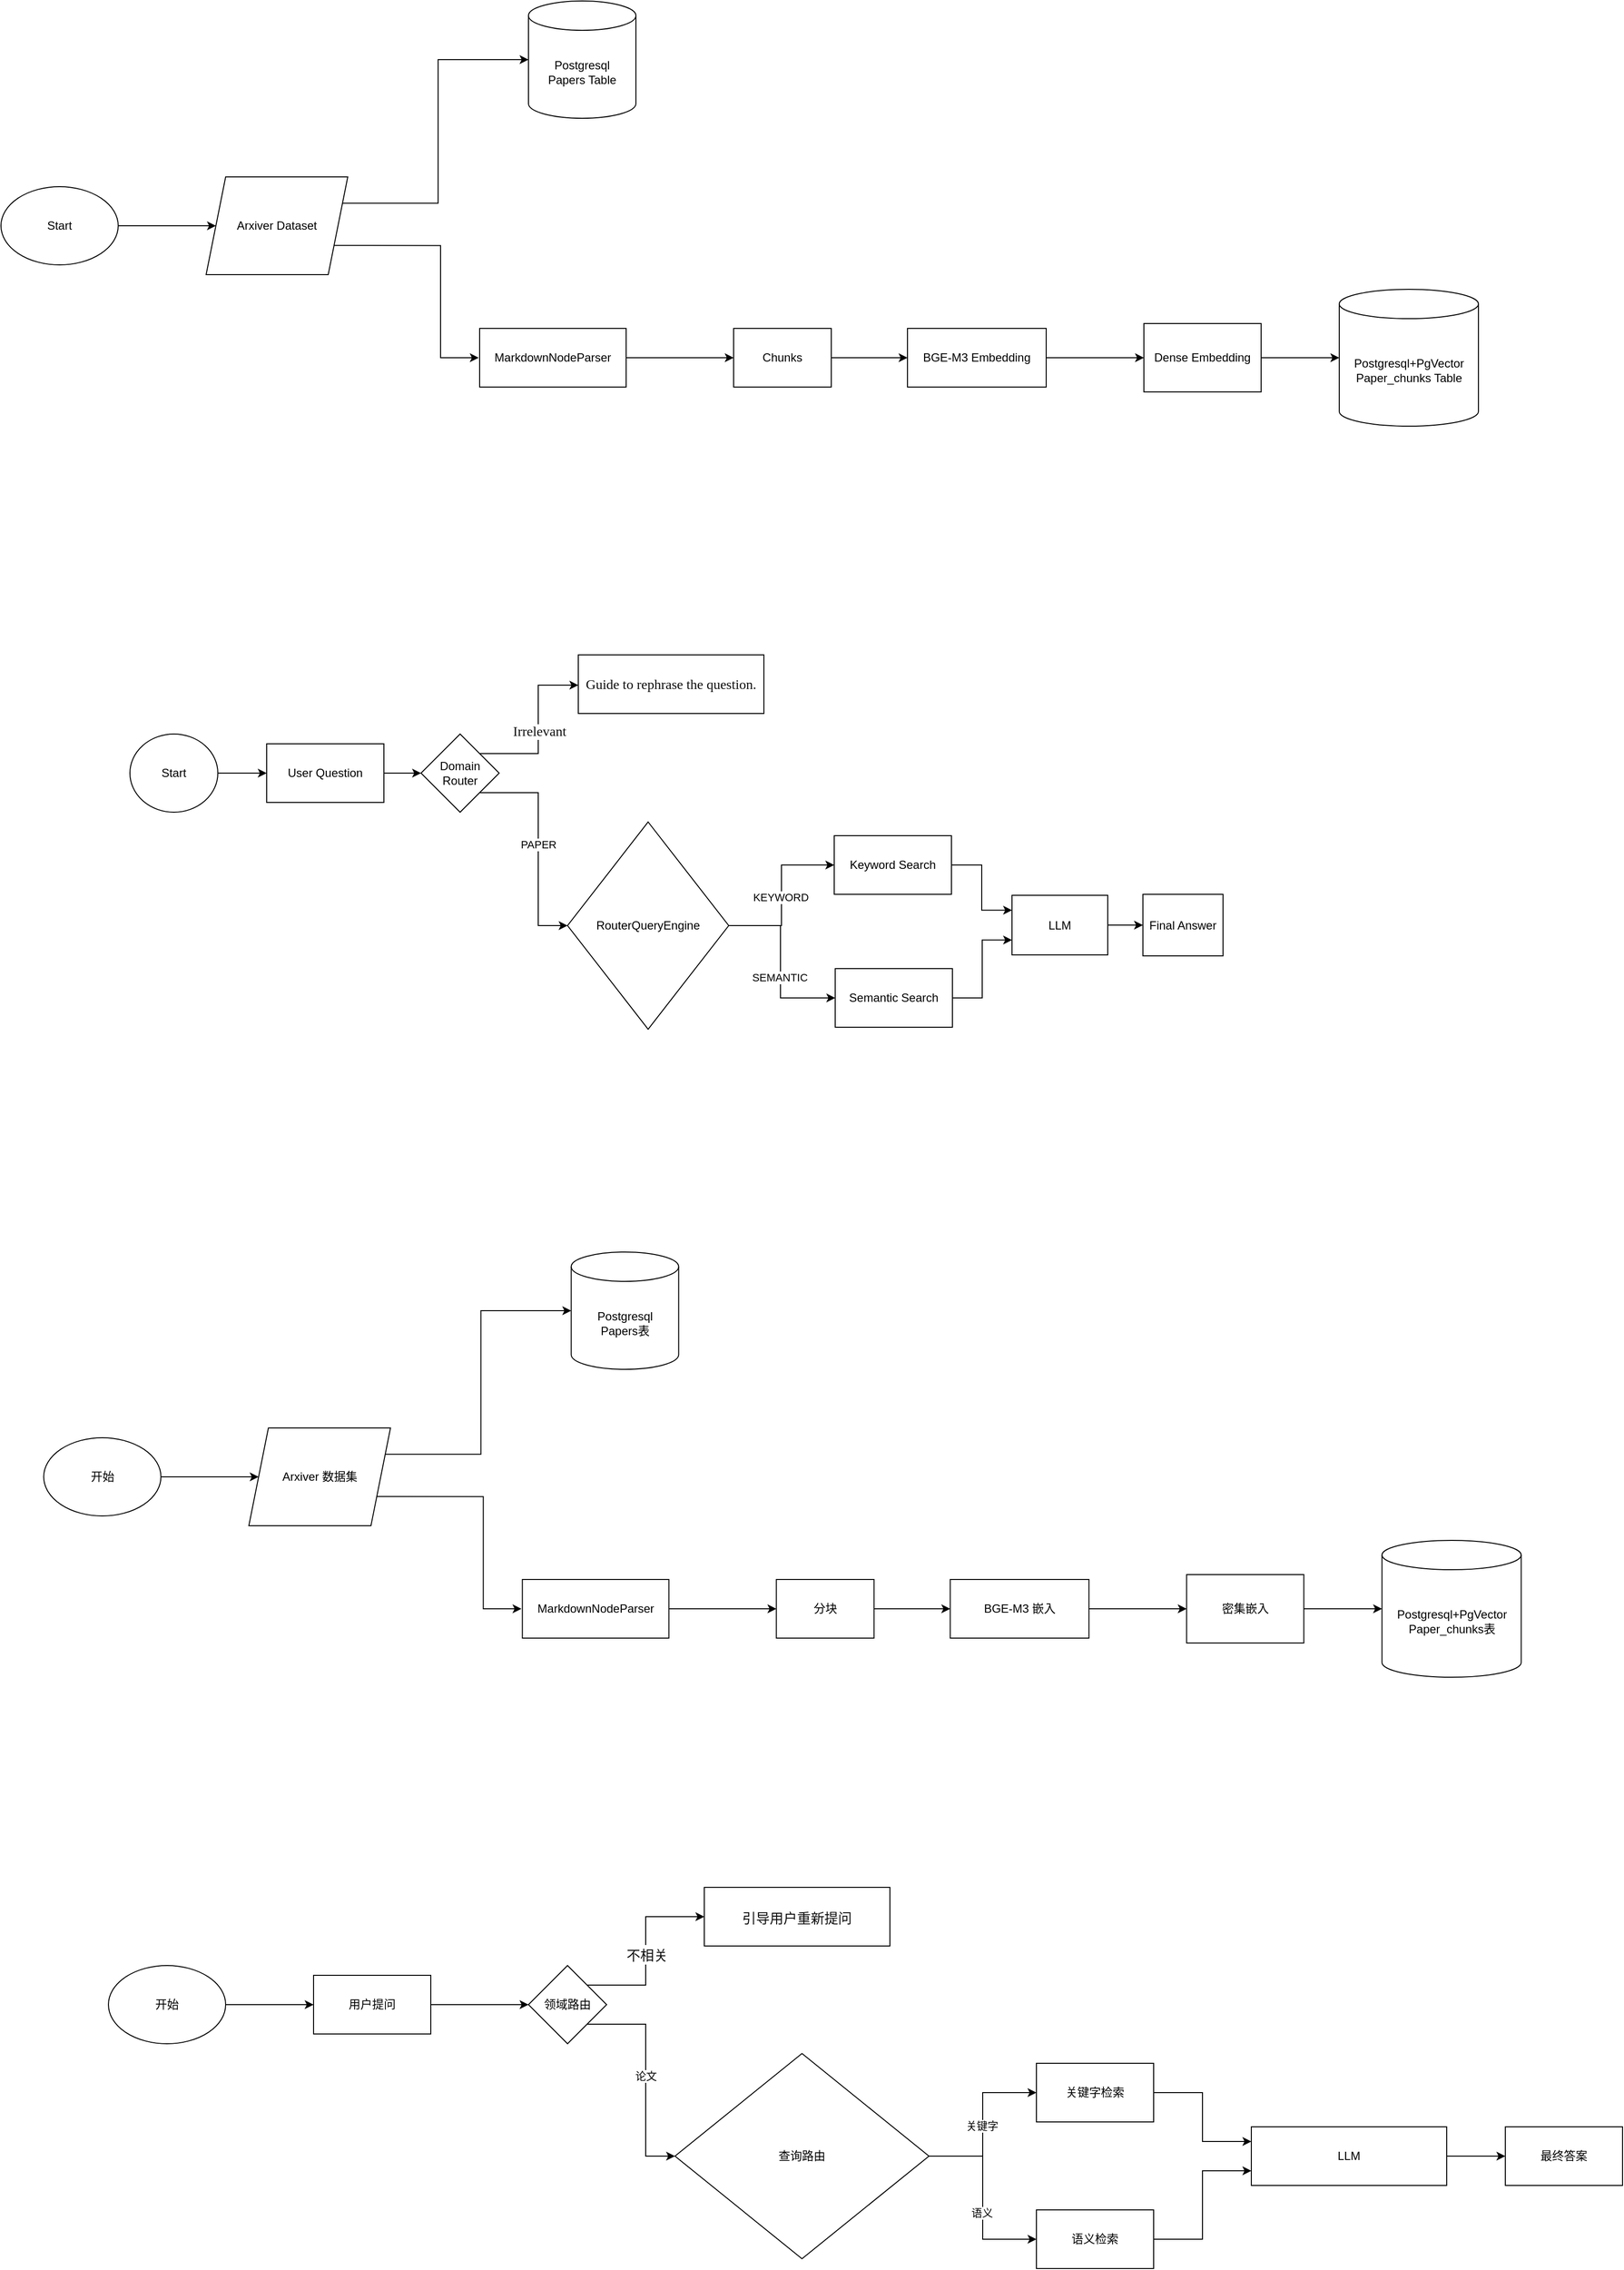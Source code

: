 <mxfile version="25.0.1">
  <diagram name="Page-1" id="H1nWyz-zGky99hEOMY2M">
    <mxGraphModel dx="1129" dy="546" grid="0" gridSize="10" guides="0" tooltips="1" connect="1" arrows="1" fold="1" page="0" pageScale="1" pageWidth="850" pageHeight="1100" math="0" shadow="0">
      <root>
        <mxCell id="0" />
        <mxCell id="1" parent="0" />
        <mxCell id="X-DavWtna-uUhui-5MiI-4" value="Postgresql&lt;div&gt;Papers Table&lt;/div&gt;" style="shape=cylinder3;whiteSpace=wrap;html=1;boundedLbl=1;backgroundOutline=1;size=15;" parent="1" vertex="1">
          <mxGeometry x="550" y="70" width="110" height="120" as="geometry" />
        </mxCell>
        <mxCell id="X-DavWtna-uUhui-5MiI-27" style="edgeStyle=orthogonalEdgeStyle;rounded=0;orthogonalLoop=1;jettySize=auto;html=1;exitX=1;exitY=0.5;exitDx=0;exitDy=0;entryX=0;entryY=0.5;entryDx=0;entryDy=0;" parent="1" source="X-DavWtna-uUhui-5MiI-6" target="X-DavWtna-uUhui-5MiI-7" edge="1">
          <mxGeometry relative="1" as="geometry" />
        </mxCell>
        <mxCell id="X-DavWtna-uUhui-5MiI-6" value="MarkdownNodeParser" style="rounded=0;whiteSpace=wrap;html=1;" parent="1" vertex="1">
          <mxGeometry x="500" y="405" width="150" height="60" as="geometry" />
        </mxCell>
        <mxCell id="X-DavWtna-uUhui-5MiI-28" style="edgeStyle=orthogonalEdgeStyle;rounded=0;orthogonalLoop=1;jettySize=auto;html=1;exitX=1;exitY=0.5;exitDx=0;exitDy=0;" parent="1" source="X-DavWtna-uUhui-5MiI-7" target="X-DavWtna-uUhui-5MiI-9" edge="1">
          <mxGeometry relative="1" as="geometry" />
        </mxCell>
        <mxCell id="X-DavWtna-uUhui-5MiI-7" value="Chunks" style="rounded=0;whiteSpace=wrap;html=1;" parent="1" vertex="1">
          <mxGeometry x="760" y="405" width="100" height="60" as="geometry" />
        </mxCell>
        <mxCell id="X-DavWtna-uUhui-5MiI-29" style="edgeStyle=orthogonalEdgeStyle;rounded=0;orthogonalLoop=1;jettySize=auto;html=1;exitX=1;exitY=0.5;exitDx=0;exitDy=0;entryX=0;entryY=0.5;entryDx=0;entryDy=0;" parent="1" source="X-DavWtna-uUhui-5MiI-9" target="X-DavWtna-uUhui-5MiI-10" edge="1">
          <mxGeometry relative="1" as="geometry" />
        </mxCell>
        <mxCell id="X-DavWtna-uUhui-5MiI-9" value="BGE-M3 Embedding" style="rounded=0;whiteSpace=wrap;html=1;" parent="1" vertex="1">
          <mxGeometry x="938" y="405" width="142" height="60" as="geometry" />
        </mxCell>
        <mxCell id="X-DavWtna-uUhui-5MiI-10" value="Dense Embedding" style="rounded=0;whiteSpace=wrap;html=1;" parent="1" vertex="1">
          <mxGeometry x="1180" y="400" width="120" height="70" as="geometry" />
        </mxCell>
        <mxCell id="X-DavWtna-uUhui-5MiI-11" value="Postgresql+PgVector&lt;div&gt;Paper_chunks Table&lt;/div&gt;" style="shape=cylinder3;whiteSpace=wrap;html=1;boundedLbl=1;backgroundOutline=1;size=15;" parent="1" vertex="1">
          <mxGeometry x="1380" y="365" width="142.5" height="140" as="geometry" />
        </mxCell>
        <mxCell id="X-DavWtna-uUhui-5MiI-20" style="edgeStyle=orthogonalEdgeStyle;rounded=0;orthogonalLoop=1;jettySize=auto;html=1;entryX=0;entryY=0.5;entryDx=0;entryDy=0;" parent="1" source="X-DavWtna-uUhui-5MiI-18" target="X-DavWtna-uUhui-5MiI-19" edge="1">
          <mxGeometry relative="1" as="geometry" />
        </mxCell>
        <mxCell id="X-DavWtna-uUhui-5MiI-18" value="Start" style="ellipse;whiteSpace=wrap;html=1;" parent="1" vertex="1">
          <mxGeometry x="10" y="260" width="120" height="80" as="geometry" />
        </mxCell>
        <mxCell id="X-DavWtna-uUhui-5MiI-26" style="edgeStyle=orthogonalEdgeStyle;rounded=0;orthogonalLoop=1;jettySize=auto;html=1;exitX=1;exitY=0.75;exitDx=0;exitDy=0;entryX=0;entryY=0.5;entryDx=0;entryDy=0;" parent="1" edge="1">
          <mxGeometry relative="1" as="geometry">
            <mxPoint x="349.998" y="320.161" as="sourcePoint" />
            <mxPoint x="499.03" y="435" as="targetPoint" />
            <Array as="points">
              <mxPoint x="460" y="320" />
              <mxPoint x="460" y="435" />
            </Array>
          </mxGeometry>
        </mxCell>
        <mxCell id="X-DavWtna-uUhui-5MiI-19" value="Arxiver Dataset" style="shape=parallelogram;perimeter=parallelogramPerimeter;whiteSpace=wrap;html=1;fixedSize=1;" parent="1" vertex="1">
          <mxGeometry x="220" y="250" width="145" height="100" as="geometry" />
        </mxCell>
        <mxCell id="X-DavWtna-uUhui-5MiI-23" style="edgeStyle=orthogonalEdgeStyle;rounded=0;orthogonalLoop=1;jettySize=auto;html=1;exitX=1;exitY=0.25;exitDx=0;exitDy=0;entryX=0;entryY=0.5;entryDx=0;entryDy=0;entryPerimeter=0;" parent="1" source="X-DavWtna-uUhui-5MiI-19" target="X-DavWtna-uUhui-5MiI-4" edge="1">
          <mxGeometry relative="1" as="geometry">
            <mxPoint x="520" y="140" as="targetPoint" />
          </mxGeometry>
        </mxCell>
        <mxCell id="X-DavWtna-uUhui-5MiI-30" style="edgeStyle=orthogonalEdgeStyle;rounded=0;orthogonalLoop=1;jettySize=auto;html=1;exitX=1;exitY=0.5;exitDx=0;exitDy=0;entryX=0;entryY=0.5;entryDx=0;entryDy=0;entryPerimeter=0;" parent="1" source="X-DavWtna-uUhui-5MiI-10" target="X-DavWtna-uUhui-5MiI-11" edge="1">
          <mxGeometry relative="1" as="geometry" />
        </mxCell>
        <mxCell id="X-DavWtna-uUhui-5MiI-44" style="edgeStyle=orthogonalEdgeStyle;rounded=0;orthogonalLoop=1;jettySize=auto;html=1;exitX=1;exitY=0.5;exitDx=0;exitDy=0;entryX=0;entryY=0.5;entryDx=0;entryDy=0;" parent="1" source="X-DavWtna-uUhui-5MiI-32" target="X-DavWtna-uUhui-5MiI-33" edge="1">
          <mxGeometry relative="1" as="geometry" />
        </mxCell>
        <mxCell id="X-DavWtna-uUhui-5MiI-32" value="Start" style="ellipse;whiteSpace=wrap;html=1;" parent="1" vertex="1">
          <mxGeometry x="142" y="820" width="90" height="80" as="geometry" />
        </mxCell>
        <mxCell id="X-DavWtna-uUhui-5MiI-45" style="edgeStyle=orthogonalEdgeStyle;rounded=0;orthogonalLoop=1;jettySize=auto;html=1;exitX=1;exitY=0.5;exitDx=0;exitDy=0;entryX=0;entryY=0.5;entryDx=0;entryDy=0;" parent="1" source="X-DavWtna-uUhui-5MiI-33" target="X-DavWtna-uUhui-5MiI-34" edge="1">
          <mxGeometry relative="1" as="geometry" />
        </mxCell>
        <mxCell id="X-DavWtna-uUhui-5MiI-33" value="User Question" style="rounded=0;whiteSpace=wrap;html=1;" parent="1" vertex="1">
          <mxGeometry x="282" y="830" width="120" height="60" as="geometry" />
        </mxCell>
        <mxCell id="X-DavWtna-uUhui-5MiI-46" style="edgeStyle=orthogonalEdgeStyle;rounded=0;orthogonalLoop=1;jettySize=auto;html=1;exitX=1;exitY=0;exitDx=0;exitDy=0;" parent="1" source="X-DavWtna-uUhui-5MiI-34" target="X-DavWtna-uUhui-5MiI-37" edge="1">
          <mxGeometry relative="1" as="geometry">
            <Array as="points">
              <mxPoint x="560" y="840" />
              <mxPoint x="560" y="770" />
            </Array>
            <mxPoint x="556" y="736" as="targetPoint" />
          </mxGeometry>
        </mxCell>
        <mxCell id="X-DavWtna-uUhui-5MiI-62" value="&lt;p style=&quot;margin: 0px; font-variant-numeric: normal; font-variant-east-asian: normal; font-variant-alternates: normal; font-size-adjust: none; font-kerning: auto; font-optical-sizing: auto; font-feature-settings: normal; font-variation-settings: normal; font-variant-position: normal; font-variant-emoji: normal; font-stretch: normal; font-size: 14px; line-height: normal; font-family: &amp;quot;.AppleSystemUIFont&amp;quot;; color: rgb(14, 14, 14); text-align: start; text-wrap-mode: wrap;&quot; class=&quot;p1&quot;&gt;Irrelevant&lt;/p&gt;" style="edgeLabel;html=1;align=center;verticalAlign=middle;resizable=0;points=[];" parent="X-DavWtna-uUhui-5MiI-46" vertex="1" connectable="0">
          <mxGeometry x="-0.025" y="-1" relative="1" as="geometry">
            <mxPoint as="offset" />
          </mxGeometry>
        </mxCell>
        <mxCell id="X-DavWtna-uUhui-5MiI-47" value="PAPER" style="edgeStyle=orthogonalEdgeStyle;rounded=0;orthogonalLoop=1;jettySize=auto;html=1;exitX=1;exitY=1;exitDx=0;exitDy=0;entryX=0;entryY=0.5;entryDx=0;entryDy=0;" parent="1" source="X-DavWtna-uUhui-5MiI-34" target="X-DavWtna-uUhui-5MiI-39" edge="1">
          <mxGeometry relative="1" as="geometry">
            <Array as="points">
              <mxPoint x="560" y="880" />
              <mxPoint x="560" y="1016" />
            </Array>
            <mxPoint x="575" y="1041" as="targetPoint" />
          </mxGeometry>
        </mxCell>
        <mxCell id="X-DavWtna-uUhui-5MiI-34" value="Domain Router" style="rhombus;whiteSpace=wrap;html=1;" parent="1" vertex="1">
          <mxGeometry x="440" y="820" width="80" height="80" as="geometry" />
        </mxCell>
        <mxCell id="X-DavWtna-uUhui-5MiI-37" value="&lt;p style=&quot;margin: 0px; font-variant-numeric: normal; font-variant-east-asian: normal; font-variant-alternates: normal; font-size-adjust: none; font-kerning: auto; font-optical-sizing: auto; font-feature-settings: normal; font-variation-settings: normal; font-variant-position: normal; font-variant-emoji: normal; font-stretch: normal; font-size: 14px; line-height: normal; font-family: &amp;quot;.AppleSystemUIFont&amp;quot;; color: rgb(14, 14, 14); text-align: start;&quot; class=&quot;p1&quot;&gt;Guide to rephrase the question.&lt;/p&gt;" style="rounded=0;whiteSpace=wrap;html=1;" parent="1" vertex="1">
          <mxGeometry x="601" y="739" width="190" height="60" as="geometry" />
        </mxCell>
        <mxCell id="X-DavWtna-uUhui-5MiI-49" style="edgeStyle=orthogonalEdgeStyle;rounded=0;orthogonalLoop=1;jettySize=auto;html=1;exitX=1;exitY=0.5;exitDx=0;exitDy=0;entryX=0;entryY=0.5;entryDx=0;entryDy=0;" parent="1" source="X-DavWtna-uUhui-5MiI-39" target="X-DavWtna-uUhui-5MiI-40" edge="1">
          <mxGeometry relative="1" as="geometry">
            <Array as="points">
              <mxPoint x="809" y="1016" />
              <mxPoint x="809" y="954" />
            </Array>
          </mxGeometry>
        </mxCell>
        <mxCell id="X-DavWtna-uUhui-5MiI-58" value="KEYWORD" style="edgeLabel;html=1;align=center;verticalAlign=middle;resizable=0;points=[];" parent="X-DavWtna-uUhui-5MiI-49" vertex="1" connectable="0">
          <mxGeometry x="-0.02" y="1" relative="1" as="geometry">
            <mxPoint as="offset" />
          </mxGeometry>
        </mxCell>
        <mxCell id="X-DavWtna-uUhui-5MiI-50" style="edgeStyle=orthogonalEdgeStyle;rounded=0;orthogonalLoop=1;jettySize=auto;html=1;exitX=1;exitY=0.5;exitDx=0;exitDy=0;entryX=0;entryY=0.5;entryDx=0;entryDy=0;" parent="1" source="X-DavWtna-uUhui-5MiI-39" target="X-DavWtna-uUhui-5MiI-41" edge="1">
          <mxGeometry relative="1" as="geometry">
            <Array as="points">
              <mxPoint x="808" y="1016" />
              <mxPoint x="808" y="1090" />
            </Array>
          </mxGeometry>
        </mxCell>
        <mxCell id="X-DavWtna-uUhui-5MiI-59" value="SEMANTIC" style="edgeLabel;html=1;align=center;verticalAlign=middle;resizable=0;points=[];" parent="X-DavWtna-uUhui-5MiI-50" vertex="1" connectable="0">
          <mxGeometry x="0.156" y="-1" relative="1" as="geometry">
            <mxPoint as="offset" />
          </mxGeometry>
        </mxCell>
        <mxCell id="X-DavWtna-uUhui-5MiI-39" value="RouterQueryEngine" style="rhombus;whiteSpace=wrap;html=1;" parent="1" vertex="1">
          <mxGeometry x="590" y="910" width="165" height="212" as="geometry" />
        </mxCell>
        <mxCell id="X-DavWtna-uUhui-5MiI-53" style="edgeStyle=orthogonalEdgeStyle;rounded=0;orthogonalLoop=1;jettySize=auto;html=1;exitX=1;exitY=0.5;exitDx=0;exitDy=0;entryX=0;entryY=0.25;entryDx=0;entryDy=0;" parent="1" source="X-DavWtna-uUhui-5MiI-40" target="X-DavWtna-uUhui-5MiI-42" edge="1">
          <mxGeometry relative="1" as="geometry" />
        </mxCell>
        <mxCell id="X-DavWtna-uUhui-5MiI-40" value="Keyword Search" style="rounded=0;whiteSpace=wrap;html=1;" parent="1" vertex="1">
          <mxGeometry x="863" y="924" width="120" height="60" as="geometry" />
        </mxCell>
        <mxCell id="X-DavWtna-uUhui-5MiI-54" style="edgeStyle=orthogonalEdgeStyle;rounded=0;orthogonalLoop=1;jettySize=auto;html=1;exitX=1;exitY=0.5;exitDx=0;exitDy=0;entryX=0;entryY=0.75;entryDx=0;entryDy=0;" parent="1" source="X-DavWtna-uUhui-5MiI-41" target="X-DavWtna-uUhui-5MiI-42" edge="1">
          <mxGeometry relative="1" as="geometry" />
        </mxCell>
        <mxCell id="X-DavWtna-uUhui-5MiI-41" value="Semantic Search" style="rounded=0;whiteSpace=wrap;html=1;" parent="1" vertex="1">
          <mxGeometry x="864" y="1060" width="120" height="60" as="geometry" />
        </mxCell>
        <mxCell id="X-DavWtna-uUhui-5MiI-55" style="edgeStyle=orthogonalEdgeStyle;rounded=0;orthogonalLoop=1;jettySize=auto;html=1;exitX=1;exitY=0.5;exitDx=0;exitDy=0;entryX=0;entryY=0.5;entryDx=0;entryDy=0;" parent="1" source="X-DavWtna-uUhui-5MiI-42" target="X-DavWtna-uUhui-5MiI-43" edge="1">
          <mxGeometry relative="1" as="geometry" />
        </mxCell>
        <mxCell id="X-DavWtna-uUhui-5MiI-42" value="LLM" style="rounded=0;whiteSpace=wrap;html=1;" parent="1" vertex="1">
          <mxGeometry x="1045" y="985" width="98" height="61" as="geometry" />
        </mxCell>
        <mxCell id="X-DavWtna-uUhui-5MiI-43" value="Final Answer" style="rounded=0;whiteSpace=wrap;html=1;" parent="1" vertex="1">
          <mxGeometry x="1179" y="984" width="82" height="63" as="geometry" />
        </mxCell>
        <mxCell id="zXurdi6o70h0bKn79Gws-15" value="Postgresql&lt;div&gt;Papers表&lt;/div&gt;" style="shape=cylinder3;whiteSpace=wrap;html=1;boundedLbl=1;backgroundOutline=1;size=15;" parent="1" vertex="1">
          <mxGeometry x="593.75" y="1350" width="110" height="120" as="geometry" />
        </mxCell>
        <mxCell id="zXurdi6o70h0bKn79Gws-16" style="edgeStyle=orthogonalEdgeStyle;rounded=0;orthogonalLoop=1;jettySize=auto;html=1;exitX=1;exitY=0.5;exitDx=0;exitDy=0;entryX=0;entryY=0.5;entryDx=0;entryDy=0;" parent="1" source="zXurdi6o70h0bKn79Gws-17" target="zXurdi6o70h0bKn79Gws-19" edge="1">
          <mxGeometry relative="1" as="geometry" />
        </mxCell>
        <mxCell id="zXurdi6o70h0bKn79Gws-17" value="MarkdownNodeParser" style="rounded=0;whiteSpace=wrap;html=1;" parent="1" vertex="1">
          <mxGeometry x="543.75" y="1685" width="150" height="60" as="geometry" />
        </mxCell>
        <mxCell id="zXurdi6o70h0bKn79Gws-18" style="edgeStyle=orthogonalEdgeStyle;rounded=0;orthogonalLoop=1;jettySize=auto;html=1;exitX=1;exitY=0.5;exitDx=0;exitDy=0;" parent="1" source="zXurdi6o70h0bKn79Gws-19" target="zXurdi6o70h0bKn79Gws-21" edge="1">
          <mxGeometry relative="1" as="geometry" />
        </mxCell>
        <mxCell id="zXurdi6o70h0bKn79Gws-19" value="分块" style="rounded=0;whiteSpace=wrap;html=1;" parent="1" vertex="1">
          <mxGeometry x="803.75" y="1685" width="100" height="60" as="geometry" />
        </mxCell>
        <mxCell id="zXurdi6o70h0bKn79Gws-20" style="edgeStyle=orthogonalEdgeStyle;rounded=0;orthogonalLoop=1;jettySize=auto;html=1;exitX=1;exitY=0.5;exitDx=0;exitDy=0;entryX=0;entryY=0.5;entryDx=0;entryDy=0;" parent="1" source="zXurdi6o70h0bKn79Gws-21" target="zXurdi6o70h0bKn79Gws-22" edge="1">
          <mxGeometry relative="1" as="geometry" />
        </mxCell>
        <mxCell id="zXurdi6o70h0bKn79Gws-21" value="BGE-M3 嵌入" style="rounded=0;whiteSpace=wrap;html=1;" parent="1" vertex="1">
          <mxGeometry x="981.75" y="1685" width="142" height="60" as="geometry" />
        </mxCell>
        <mxCell id="zXurdi6o70h0bKn79Gws-22" value="密集嵌入" style="rounded=0;whiteSpace=wrap;html=1;" parent="1" vertex="1">
          <mxGeometry x="1223.75" y="1680" width="120" height="70" as="geometry" />
        </mxCell>
        <mxCell id="zXurdi6o70h0bKn79Gws-23" value="Postgresql+PgVector&lt;div&gt;Paper_chunks表&lt;/div&gt;" style="shape=cylinder3;whiteSpace=wrap;html=1;boundedLbl=1;backgroundOutline=1;size=15;" parent="1" vertex="1">
          <mxGeometry x="1423.75" y="1645" width="142.5" height="140" as="geometry" />
        </mxCell>
        <mxCell id="zXurdi6o70h0bKn79Gws-24" style="edgeStyle=orthogonalEdgeStyle;rounded=0;orthogonalLoop=1;jettySize=auto;html=1;entryX=0;entryY=0.5;entryDx=0;entryDy=0;" parent="1" source="zXurdi6o70h0bKn79Gws-25" target="zXurdi6o70h0bKn79Gws-27" edge="1">
          <mxGeometry relative="1" as="geometry" />
        </mxCell>
        <mxCell id="zXurdi6o70h0bKn79Gws-25" value="开始" style="ellipse;whiteSpace=wrap;html=1;" parent="1" vertex="1">
          <mxGeometry x="53.75" y="1540" width="120" height="80" as="geometry" />
        </mxCell>
        <mxCell id="zXurdi6o70h0bKn79Gws-26" style="edgeStyle=orthogonalEdgeStyle;rounded=0;orthogonalLoop=1;jettySize=auto;html=1;exitX=1;exitY=0.75;exitDx=0;exitDy=0;entryX=0;entryY=0.5;entryDx=0;entryDy=0;" parent="1" edge="1">
          <mxGeometry relative="1" as="geometry">
            <mxPoint x="393.748" y="1600.161" as="sourcePoint" />
            <mxPoint x="542.78" y="1715" as="targetPoint" />
            <Array as="points">
              <mxPoint x="503.75" y="1600" />
              <mxPoint x="503.75" y="1715" />
            </Array>
          </mxGeometry>
        </mxCell>
        <mxCell id="zXurdi6o70h0bKn79Gws-27" value="Arxiver 数据集" style="shape=parallelogram;perimeter=parallelogramPerimeter;whiteSpace=wrap;html=1;fixedSize=1;" parent="1" vertex="1">
          <mxGeometry x="263.75" y="1530" width="145" height="100" as="geometry" />
        </mxCell>
        <mxCell id="zXurdi6o70h0bKn79Gws-28" style="edgeStyle=orthogonalEdgeStyle;rounded=0;orthogonalLoop=1;jettySize=auto;html=1;exitX=1;exitY=0.25;exitDx=0;exitDy=0;entryX=0;entryY=0.5;entryDx=0;entryDy=0;entryPerimeter=0;" parent="1" source="zXurdi6o70h0bKn79Gws-27" target="zXurdi6o70h0bKn79Gws-15" edge="1">
          <mxGeometry relative="1" as="geometry">
            <mxPoint x="563.75" y="1420" as="targetPoint" />
          </mxGeometry>
        </mxCell>
        <mxCell id="zXurdi6o70h0bKn79Gws-29" style="edgeStyle=orthogonalEdgeStyle;rounded=0;orthogonalLoop=1;jettySize=auto;html=1;exitX=1;exitY=0.5;exitDx=0;exitDy=0;entryX=0;entryY=0.5;entryDx=0;entryDy=0;entryPerimeter=0;" parent="1" source="zXurdi6o70h0bKn79Gws-22" target="zXurdi6o70h0bKn79Gws-23" edge="1">
          <mxGeometry relative="1" as="geometry" />
        </mxCell>
        <mxCell id="zXurdi6o70h0bKn79Gws-30" style="edgeStyle=orthogonalEdgeStyle;rounded=0;orthogonalLoop=1;jettySize=auto;html=1;exitX=1;exitY=0.5;exitDx=0;exitDy=0;entryX=0;entryY=0.5;entryDx=0;entryDy=0;" parent="1" source="zXurdi6o70h0bKn79Gws-31" target="zXurdi6o70h0bKn79Gws-33" edge="1">
          <mxGeometry relative="1" as="geometry" />
        </mxCell>
        <mxCell id="zXurdi6o70h0bKn79Gws-31" value="开始" style="ellipse;whiteSpace=wrap;html=1;" parent="1" vertex="1">
          <mxGeometry x="120" y="2080" width="120" height="80" as="geometry" />
        </mxCell>
        <mxCell id="zXurdi6o70h0bKn79Gws-32" style="edgeStyle=orthogonalEdgeStyle;rounded=0;orthogonalLoop=1;jettySize=auto;html=1;exitX=1;exitY=0.5;exitDx=0;exitDy=0;entryX=0;entryY=0.5;entryDx=0;entryDy=0;" parent="1" source="zXurdi6o70h0bKn79Gws-33" target="zXurdi6o70h0bKn79Gws-37" edge="1">
          <mxGeometry relative="1" as="geometry" />
        </mxCell>
        <mxCell id="zXurdi6o70h0bKn79Gws-33" value="用户提问" style="rounded=0;whiteSpace=wrap;html=1;" parent="1" vertex="1">
          <mxGeometry x="330" y="2090" width="120" height="60" as="geometry" />
        </mxCell>
        <mxCell id="zXurdi6o70h0bKn79Gws-34" style="edgeStyle=orthogonalEdgeStyle;rounded=0;orthogonalLoop=1;jettySize=auto;html=1;exitX=1;exitY=0;exitDx=0;exitDy=0;entryX=0;entryY=0.5;entryDx=0;entryDy=0;" parent="1" source="zXurdi6o70h0bKn79Gws-37" target="zXurdi6o70h0bKn79Gws-38" edge="1">
          <mxGeometry relative="1" as="geometry">
            <Array as="points">
              <mxPoint x="670" y="2100" />
              <mxPoint x="670" y="2030" />
            </Array>
          </mxGeometry>
        </mxCell>
        <mxCell id="zXurdi6o70h0bKn79Gws-35" value="&lt;p style=&quot;margin: 0px; font-variant-numeric: normal; font-variant-east-asian: normal; font-variant-alternates: normal; font-size-adjust: none; font-kerning: auto; font-optical-sizing: auto; font-feature-settings: normal; font-variation-settings: normal; font-variant-position: normal; font-variant-emoji: normal; font-stretch: normal; font-size: 14px; line-height: normal; font-family: &amp;quot;.AppleSystemUIFont&amp;quot;; color: rgb(14, 14, 14); text-align: start; text-wrap-mode: wrap;&quot; class=&quot;p1&quot;&gt;不相关&lt;/p&gt;" style="edgeLabel;html=1;align=center;verticalAlign=middle;resizable=0;points=[];" parent="zXurdi6o70h0bKn79Gws-34" vertex="1" connectable="0">
          <mxGeometry x="-0.025" y="-1" relative="1" as="geometry">
            <mxPoint as="offset" />
          </mxGeometry>
        </mxCell>
        <mxCell id="zXurdi6o70h0bKn79Gws-36" value="论文" style="edgeStyle=orthogonalEdgeStyle;rounded=0;orthogonalLoop=1;jettySize=auto;html=1;exitX=1;exitY=1;exitDx=0;exitDy=0;entryX=0;entryY=0.5;entryDx=0;entryDy=0;" parent="1" source="zXurdi6o70h0bKn79Gws-37" target="zXurdi6o70h0bKn79Gws-43" edge="1">
          <mxGeometry x="0.002" relative="1" as="geometry">
            <Array as="points">
              <mxPoint x="670" y="2140" />
              <mxPoint x="670" y="2275" />
            </Array>
            <mxPoint as="offset" />
          </mxGeometry>
        </mxCell>
        <mxCell id="zXurdi6o70h0bKn79Gws-37" value="领域路由" style="rhombus;whiteSpace=wrap;html=1;" parent="1" vertex="1">
          <mxGeometry x="550" y="2080" width="80" height="80" as="geometry" />
        </mxCell>
        <mxCell id="zXurdi6o70h0bKn79Gws-38" value="&lt;p style=&quot;margin: 0px; font-variant-numeric: normal; font-variant-east-asian: normal; font-variant-alternates: normal; font-size-adjust: none; font-kerning: auto; font-optical-sizing: auto; font-feature-settings: normal; font-variation-settings: normal; font-variant-position: normal; font-variant-emoji: normal; font-stretch: normal; font-size: 14px; line-height: normal; font-family: &amp;quot;.AppleSystemUIFont&amp;quot;; color: rgb(14, 14, 14); text-align: start;&quot; class=&quot;p1&quot;&gt;引导用户重新提问&lt;/p&gt;" style="rounded=0;whiteSpace=wrap;html=1;" parent="1" vertex="1">
          <mxGeometry x="730" y="2000" width="190" height="60" as="geometry" />
        </mxCell>
        <mxCell id="zXurdi6o70h0bKn79Gws-39" style="edgeStyle=orthogonalEdgeStyle;rounded=0;orthogonalLoop=1;jettySize=auto;html=1;exitX=1;exitY=0.5;exitDx=0;exitDy=0;entryX=0;entryY=0.5;entryDx=0;entryDy=0;" parent="1" source="zXurdi6o70h0bKn79Gws-43" target="zXurdi6o70h0bKn79Gws-45" edge="1">
          <mxGeometry relative="1" as="geometry" />
        </mxCell>
        <mxCell id="zXurdi6o70h0bKn79Gws-40" value="关键字" style="edgeLabel;html=1;align=center;verticalAlign=middle;resizable=0;points=[];" parent="zXurdi6o70h0bKn79Gws-39" vertex="1" connectable="0">
          <mxGeometry x="-0.02" y="1" relative="1" as="geometry">
            <mxPoint as="offset" />
          </mxGeometry>
        </mxCell>
        <mxCell id="zXurdi6o70h0bKn79Gws-41" style="edgeStyle=orthogonalEdgeStyle;rounded=0;orthogonalLoop=1;jettySize=auto;html=1;exitX=1;exitY=0.5;exitDx=0;exitDy=0;entryX=0;entryY=0.5;entryDx=0;entryDy=0;" parent="1" source="zXurdi6o70h0bKn79Gws-43" target="zXurdi6o70h0bKn79Gws-47" edge="1">
          <mxGeometry relative="1" as="geometry" />
        </mxCell>
        <mxCell id="zXurdi6o70h0bKn79Gws-42" value="语义" style="edgeLabel;html=1;align=center;verticalAlign=middle;resizable=0;points=[];" parent="zXurdi6o70h0bKn79Gws-41" vertex="1" connectable="0">
          <mxGeometry x="0.156" y="-1" relative="1" as="geometry">
            <mxPoint as="offset" />
          </mxGeometry>
        </mxCell>
        <mxCell id="zXurdi6o70h0bKn79Gws-43" value="查询路由" style="rhombus;whiteSpace=wrap;html=1;" parent="1" vertex="1">
          <mxGeometry x="700" y="2170" width="260" height="210" as="geometry" />
        </mxCell>
        <mxCell id="zXurdi6o70h0bKn79Gws-44" style="edgeStyle=orthogonalEdgeStyle;rounded=0;orthogonalLoop=1;jettySize=auto;html=1;exitX=1;exitY=0.5;exitDx=0;exitDy=0;entryX=0;entryY=0.25;entryDx=0;entryDy=0;" parent="1" source="zXurdi6o70h0bKn79Gws-45" target="zXurdi6o70h0bKn79Gws-49" edge="1">
          <mxGeometry relative="1" as="geometry" />
        </mxCell>
        <mxCell id="zXurdi6o70h0bKn79Gws-45" value="关键字检索" style="rounded=0;whiteSpace=wrap;html=1;" parent="1" vertex="1">
          <mxGeometry x="1070" y="2180" width="120" height="60" as="geometry" />
        </mxCell>
        <mxCell id="zXurdi6o70h0bKn79Gws-46" style="edgeStyle=orthogonalEdgeStyle;rounded=0;orthogonalLoop=1;jettySize=auto;html=1;exitX=1;exitY=0.5;exitDx=0;exitDy=0;entryX=0;entryY=0.75;entryDx=0;entryDy=0;" parent="1" source="zXurdi6o70h0bKn79Gws-47" target="zXurdi6o70h0bKn79Gws-49" edge="1">
          <mxGeometry relative="1" as="geometry" />
        </mxCell>
        <mxCell id="zXurdi6o70h0bKn79Gws-47" value="语义检索" style="rounded=0;whiteSpace=wrap;html=1;" parent="1" vertex="1">
          <mxGeometry x="1070" y="2330" width="120" height="60" as="geometry" />
        </mxCell>
        <mxCell id="zXurdi6o70h0bKn79Gws-48" style="edgeStyle=orthogonalEdgeStyle;rounded=0;orthogonalLoop=1;jettySize=auto;html=1;exitX=1;exitY=0.5;exitDx=0;exitDy=0;entryX=0;entryY=0.5;entryDx=0;entryDy=0;" parent="1" source="zXurdi6o70h0bKn79Gws-49" target="zXurdi6o70h0bKn79Gws-50" edge="1">
          <mxGeometry relative="1" as="geometry" />
        </mxCell>
        <mxCell id="zXurdi6o70h0bKn79Gws-49" value="LLM" style="rounded=0;whiteSpace=wrap;html=1;" parent="1" vertex="1">
          <mxGeometry x="1290" y="2245" width="200" height="60" as="geometry" />
        </mxCell>
        <mxCell id="zXurdi6o70h0bKn79Gws-50" value="最终答案" style="rounded=0;whiteSpace=wrap;html=1;" parent="1" vertex="1">
          <mxGeometry x="1550" y="2245" width="120" height="60" as="geometry" />
        </mxCell>
      </root>
    </mxGraphModel>
  </diagram>
</mxfile>
